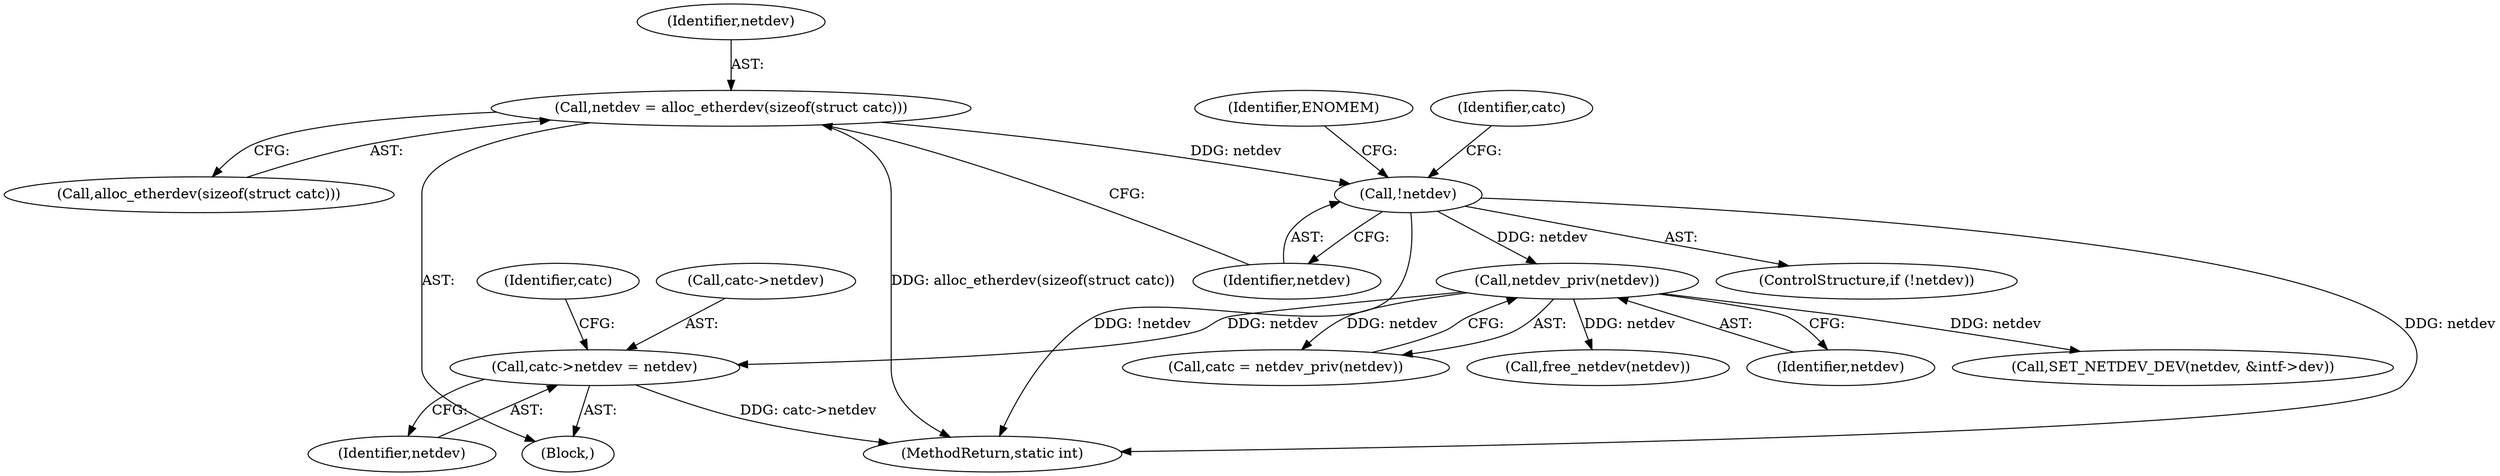 digraph "0_linux_2d6a0e9de03ee658a9adc3bfb2f0ca55dff1e478@pointer" {
"1000178" [label="(Call,catc->netdev = netdev)"];
"1000154" [label="(Call,netdev_priv(netdev))"];
"1000147" [label="(Call,!netdev)"];
"1000141" [label="(Call,netdev = alloc_etherdev(sizeof(struct catc)))"];
"1000104" [label="(Block,)"];
"1000603" [label="(Call,SET_NETDEV_DEV(netdev, &intf->dev))"];
"1000178" [label="(Call,catc->netdev = netdev)"];
"1000152" [label="(Call,catc = netdev_priv(netdev))"];
"1000153" [label="(Identifier,catc)"];
"1000143" [label="(Call,alloc_etherdev(sizeof(struct catc)))"];
"1000186" [label="(Identifier,catc)"];
"1000147" [label="(Call,!netdev)"];
"1000141" [label="(Call,netdev = alloc_etherdev(sizeof(struct catc)))"];
"1000142" [label="(Identifier,netdev)"];
"1000182" [label="(Identifier,netdev)"];
"1000639" [label="(Call,free_netdev(netdev))"];
"1000179" [label="(Call,catc->netdev)"];
"1000643" [label="(MethodReturn,static int)"];
"1000146" [label="(ControlStructure,if (!netdev))"];
"1000148" [label="(Identifier,netdev)"];
"1000154" [label="(Call,netdev_priv(netdev))"];
"1000151" [label="(Identifier,ENOMEM)"];
"1000155" [label="(Identifier,netdev)"];
"1000178" -> "1000104"  [label="AST: "];
"1000178" -> "1000182"  [label="CFG: "];
"1000179" -> "1000178"  [label="AST: "];
"1000182" -> "1000178"  [label="AST: "];
"1000186" -> "1000178"  [label="CFG: "];
"1000178" -> "1000643"  [label="DDG: catc->netdev"];
"1000154" -> "1000178"  [label="DDG: netdev"];
"1000154" -> "1000152"  [label="AST: "];
"1000154" -> "1000155"  [label="CFG: "];
"1000155" -> "1000154"  [label="AST: "];
"1000152" -> "1000154"  [label="CFG: "];
"1000154" -> "1000152"  [label="DDG: netdev"];
"1000147" -> "1000154"  [label="DDG: netdev"];
"1000154" -> "1000603"  [label="DDG: netdev"];
"1000154" -> "1000639"  [label="DDG: netdev"];
"1000147" -> "1000146"  [label="AST: "];
"1000147" -> "1000148"  [label="CFG: "];
"1000148" -> "1000147"  [label="AST: "];
"1000151" -> "1000147"  [label="CFG: "];
"1000153" -> "1000147"  [label="CFG: "];
"1000147" -> "1000643"  [label="DDG: netdev"];
"1000147" -> "1000643"  [label="DDG: !netdev"];
"1000141" -> "1000147"  [label="DDG: netdev"];
"1000141" -> "1000104"  [label="AST: "];
"1000141" -> "1000143"  [label="CFG: "];
"1000142" -> "1000141"  [label="AST: "];
"1000143" -> "1000141"  [label="AST: "];
"1000148" -> "1000141"  [label="CFG: "];
"1000141" -> "1000643"  [label="DDG: alloc_etherdev(sizeof(struct catc))"];
}
